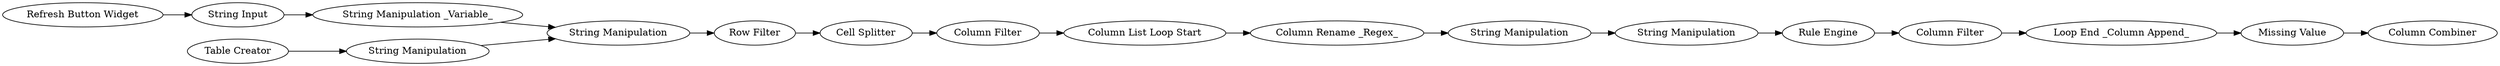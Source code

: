 digraph {
	1 [label="Refresh Button Widget"]
	2 [label="String Input"]
	3 [label="Table Creator"]
	4 [label="String Manipulation"]
	5 [label="String Manipulation"]
	6 [label="String Manipulation _Variable_"]
	7 [label="Row Filter"]
	9 [label="Cell Splitter"]
	10 [label="Column List Loop Start"]
	11 [label="Column Filter"]
	12 [label="String Manipulation"]
	13 [label="Loop End _Column Append_"]
	14 [label="Column Rename _Regex_"]
	15 [label="Rule Engine"]
	16 [label="Column Filter"]
	18 [label="Missing Value"]
	24 [label="String Manipulation"]
	25 [label="Column Combiner"]
	1 -> 2
	2 -> 6
	3 -> 5
	4 -> 7
	5 -> 4
	6 -> 4
	7 -> 9
	9 -> 11
	10 -> 14
	11 -> 10
	12 -> 24
	13 -> 18
	14 -> 12
	15 -> 16
	16 -> 13
	18 -> 25
	24 -> 15
	rankdir=LR
}
